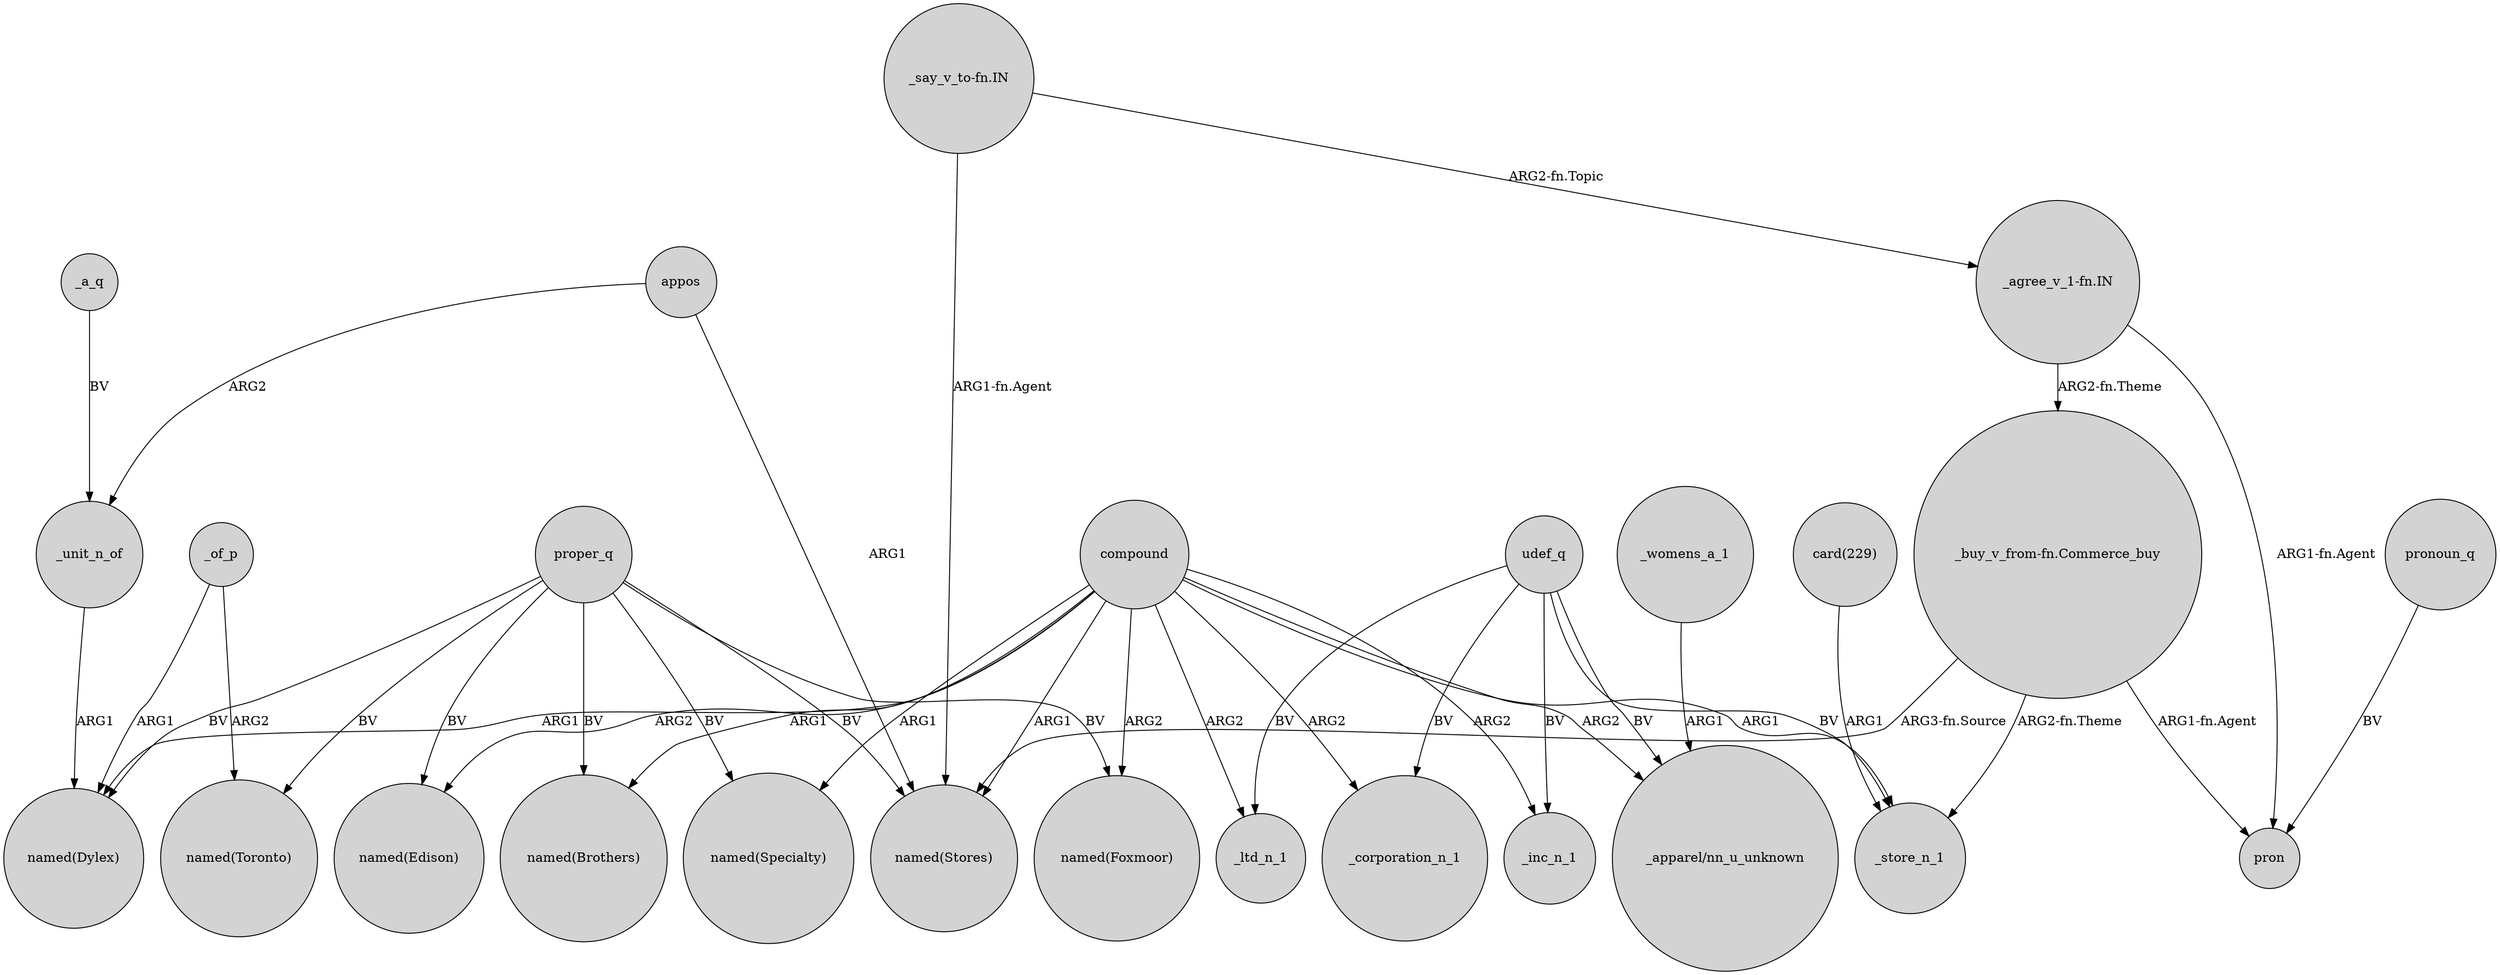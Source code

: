 digraph {
	node [shape=circle style=filled]
	"_buy_v_from-fn.Commerce_buy" -> "named(Stores)" [label="ARG3-fn.Source"]
	compound -> "named(Edison)" [label=ARG2]
	udef_q -> _inc_n_1 [label=BV]
	"card(229)" -> _store_n_1 [label=ARG1]
	compound -> _store_n_1 [label=ARG1]
	proper_q -> "named(Brothers)" [label=BV]
	proper_q -> "named(Edison)" [label=BV]
	compound -> "_apparel/nn_u_unknown" [label=ARG2]
	compound -> _corporation_n_1 [label=ARG2]
	"_agree_v_1-fn.IN" -> pron [label="ARG1-fn.Agent"]
	udef_q -> "_apparel/nn_u_unknown" [label=BV]
	"_agree_v_1-fn.IN" -> "_buy_v_from-fn.Commerce_buy" [label="ARG2-fn.Theme"]
	appos -> "named(Stores)" [label=ARG1]
	compound -> "named(Foxmoor)" [label=ARG2]
	"_say_v_to-fn.IN" -> "_agree_v_1-fn.IN" [label="ARG2-fn.Topic"]
	compound -> "named(Brothers)" [label=ARG1]
	"_buy_v_from-fn.Commerce_buy" -> pron [label="ARG1-fn.Agent"]
	proper_q -> "named(Toronto)" [label=BV]
	compound -> "named(Specialty)" [label=ARG1]
	compound -> "named(Stores)" [label=ARG1]
	pronoun_q -> pron [label=BV]
	udef_q -> _corporation_n_1 [label=BV]
	_womens_a_1 -> "_apparel/nn_u_unknown" [label=ARG1]
	proper_q -> "named(Stores)" [label=BV]
	proper_q -> "named(Dylex)" [label=BV]
	_a_q -> _unit_n_of [label=BV]
	_unit_n_of -> "named(Dylex)" [label=ARG1]
	_of_p -> "named(Dylex)" [label=ARG1]
	"_buy_v_from-fn.Commerce_buy" -> _store_n_1 [label="ARG2-fn.Theme"]
	compound -> _ltd_n_1 [label=ARG2]
	"_say_v_to-fn.IN" -> "named(Stores)" [label="ARG1-fn.Agent"]
	_of_p -> "named(Toronto)" [label=ARG2]
	proper_q -> "named(Foxmoor)" [label=BV]
	proper_q -> "named(Specialty)" [label=BV]
	compound -> "named(Dylex)" [label=ARG1]
	udef_q -> _ltd_n_1 [label=BV]
	compound -> _inc_n_1 [label=ARG2]
	udef_q -> _store_n_1 [label=BV]
	appos -> _unit_n_of [label=ARG2]
}
